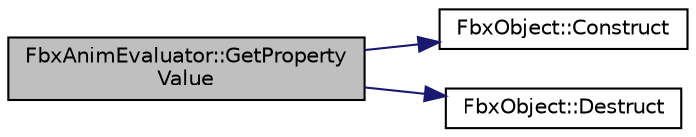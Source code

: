 digraph "FbxAnimEvaluator::GetPropertyValue"
{
  edge [fontname="Helvetica",fontsize="10",labelfontname="Helvetica",labelfontsize="10"];
  node [fontname="Helvetica",fontsize="10",shape=record];
  rankdir="LR";
  Node34 [label="FbxAnimEvaluator::GetProperty\lValue",height=0.2,width=0.4,color="black", fillcolor="grey75", style="filled", fontcolor="black"];
  Node34 -> Node35 [color="midnightblue",fontsize="10",style="solid",fontname="Helvetica"];
  Node35 [label="FbxObject::Construct",height=0.2,width=0.4,color="black", fillcolor="white", style="filled",URL="$class_fbx_object.html#a313503bc645af3fdceb4a99ef5cea7eb"];
  Node34 -> Node36 [color="midnightblue",fontsize="10",style="solid",fontname="Helvetica"];
  Node36 [label="FbxObject::Destruct",height=0.2,width=0.4,color="black", fillcolor="white", style="filled",URL="$class_fbx_object.html#a123e084d9b32b29c28af6384b7c3c608"];
}
